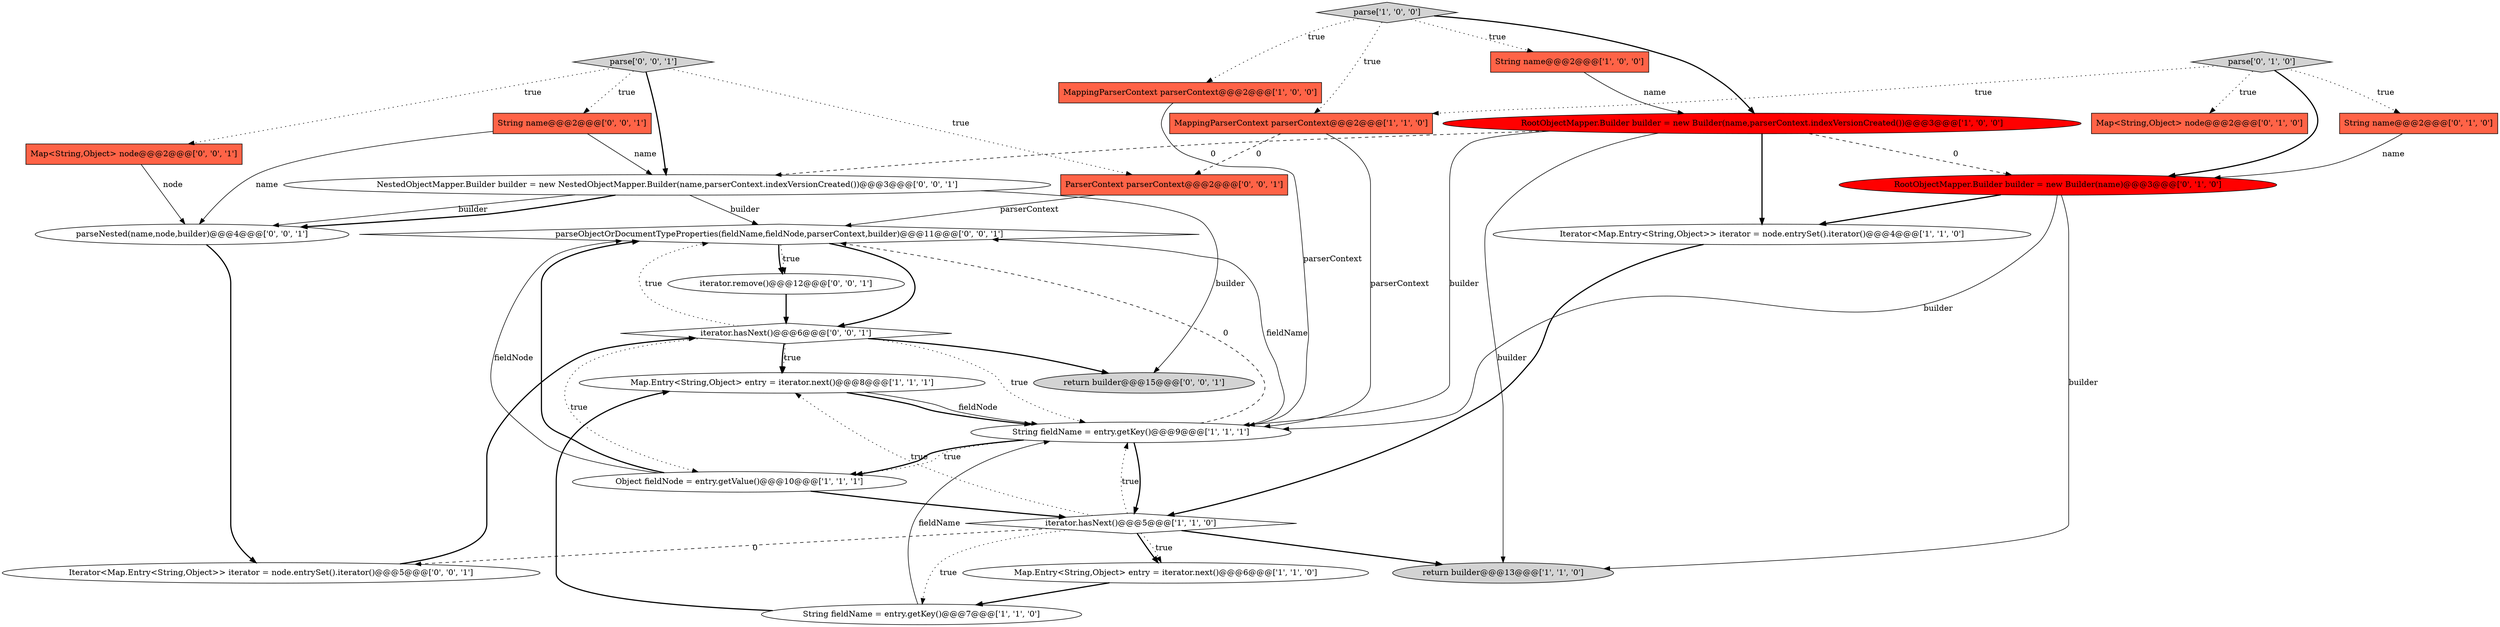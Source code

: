 digraph {
9 [style = filled, label = "MappingParserContext parserContext@@@2@@@['1', '1', '0']", fillcolor = tomato, shape = box image = "AAA0AAABBB1BBB"];
13 [style = filled, label = "Map<String,Object> node@@@2@@@['0', '1', '0']", fillcolor = tomato, shape = box image = "AAA0AAABBB2BBB"];
4 [style = filled, label = "Map.Entry<String,Object> entry = iterator.next()@@@8@@@['1', '1', '1']", fillcolor = white, shape = ellipse image = "AAA0AAABBB1BBB"];
18 [style = filled, label = "Map<String,Object> node@@@2@@@['0', '0', '1']", fillcolor = tomato, shape = box image = "AAA0AAABBB3BBB"];
26 [style = filled, label = "parse['0', '0', '1']", fillcolor = lightgray, shape = diamond image = "AAA0AAABBB3BBB"];
19 [style = filled, label = "String name@@@2@@@['0', '0', '1']", fillcolor = tomato, shape = box image = "AAA0AAABBB3BBB"];
15 [style = filled, label = "parse['0', '1', '0']", fillcolor = lightgray, shape = diamond image = "AAA0AAABBB2BBB"];
0 [style = filled, label = "iterator.hasNext()@@@5@@@['1', '1', '0']", fillcolor = white, shape = diamond image = "AAA0AAABBB1BBB"];
1 [style = filled, label = "String name@@@2@@@['1', '0', '0']", fillcolor = tomato, shape = box image = "AAA0AAABBB1BBB"];
7 [style = filled, label = "Map.Entry<String,Object> entry = iterator.next()@@@6@@@['1', '1', '0']", fillcolor = white, shape = ellipse image = "AAA0AAABBB1BBB"];
6 [style = filled, label = "Iterator<Map.Entry<String,Object>> iterator = node.entrySet().iterator()@@@4@@@['1', '1', '0']", fillcolor = white, shape = ellipse image = "AAA0AAABBB1BBB"];
21 [style = filled, label = "iterator.remove()@@@12@@@['0', '0', '1']", fillcolor = white, shape = ellipse image = "AAA0AAABBB3BBB"];
27 [style = filled, label = "ParserContext parserContext@@@2@@@['0', '0', '1']", fillcolor = tomato, shape = box image = "AAA0AAABBB3BBB"];
22 [style = filled, label = "return builder@@@15@@@['0', '0', '1']", fillcolor = lightgray, shape = ellipse image = "AAA0AAABBB3BBB"];
20 [style = filled, label = "parseObjectOrDocumentTypeProperties(fieldName,fieldNode,parserContext,builder)@@@11@@@['0', '0', '1']", fillcolor = white, shape = diamond image = "AAA0AAABBB3BBB"];
25 [style = filled, label = "parseNested(name,node,builder)@@@4@@@['0', '0', '1']", fillcolor = white, shape = ellipse image = "AAA0AAABBB3BBB"];
17 [style = filled, label = "Iterator<Map.Entry<String,Object>> iterator = node.entrySet().iterator()@@@5@@@['0', '0', '1']", fillcolor = white, shape = ellipse image = "AAA0AAABBB3BBB"];
10 [style = filled, label = "String fieldName = entry.getKey()@@@9@@@['1', '1', '1']", fillcolor = white, shape = ellipse image = "AAA0AAABBB1BBB"];
23 [style = filled, label = "iterator.hasNext()@@@6@@@['0', '0', '1']", fillcolor = white, shape = diamond image = "AAA0AAABBB3BBB"];
8 [style = filled, label = "parse['1', '0', '0']", fillcolor = lightgray, shape = diamond image = "AAA0AAABBB1BBB"];
5 [style = filled, label = "Object fieldNode = entry.getValue()@@@10@@@['1', '1', '1']", fillcolor = white, shape = ellipse image = "AAA0AAABBB1BBB"];
2 [style = filled, label = "String fieldName = entry.getKey()@@@7@@@['1', '1', '0']", fillcolor = white, shape = ellipse image = "AAA0AAABBB1BBB"];
12 [style = filled, label = "RootObjectMapper.Builder builder = new Builder(name,parserContext.indexVersionCreated())@@@3@@@['1', '0', '0']", fillcolor = red, shape = ellipse image = "AAA1AAABBB1BBB"];
16 [style = filled, label = "String name@@@2@@@['0', '1', '0']", fillcolor = tomato, shape = box image = "AAA0AAABBB2BBB"];
14 [style = filled, label = "RootObjectMapper.Builder builder = new Builder(name)@@@3@@@['0', '1', '0']", fillcolor = red, shape = ellipse image = "AAA1AAABBB2BBB"];
3 [style = filled, label = "MappingParserContext parserContext@@@2@@@['1', '0', '0']", fillcolor = tomato, shape = box image = "AAA0AAABBB1BBB"];
24 [style = filled, label = "NestedObjectMapper.Builder builder = new NestedObjectMapper.Builder(name,parserContext.indexVersionCreated())@@@3@@@['0', '0', '1']", fillcolor = white, shape = ellipse image = "AAA0AAABBB3BBB"];
11 [style = filled, label = "return builder@@@13@@@['1', '1', '0']", fillcolor = lightgray, shape = ellipse image = "AAA0AAABBB1BBB"];
4->10 [style = bold, label=""];
12->10 [style = solid, label="builder"];
15->14 [style = bold, label=""];
5->20 [style = bold, label=""];
0->10 [style = dotted, label="true"];
2->10 [style = solid, label="fieldName"];
26->27 [style = dotted, label="true"];
1->12 [style = solid, label="name"];
24->22 [style = solid, label="builder"];
0->4 [style = dotted, label="true"];
24->25 [style = solid, label="builder"];
23->4 [style = bold, label=""];
23->5 [style = dotted, label="true"];
9->27 [style = dashed, label="0"];
0->11 [style = bold, label=""];
18->25 [style = solid, label="node"];
26->19 [style = dotted, label="true"];
6->0 [style = bold, label=""];
20->21 [style = dotted, label="true"];
10->20 [style = solid, label="fieldName"];
15->16 [style = dotted, label="true"];
26->24 [style = bold, label=""];
12->6 [style = bold, label=""];
2->4 [style = bold, label=""];
25->17 [style = bold, label=""];
10->5 [style = dotted, label="true"];
17->23 [style = bold, label=""];
12->11 [style = solid, label="builder"];
8->3 [style = dotted, label="true"];
0->17 [style = dashed, label="0"];
15->9 [style = dotted, label="true"];
15->13 [style = dotted, label="true"];
0->7 [style = bold, label=""];
20->21 [style = bold, label=""];
8->1 [style = dotted, label="true"];
19->24 [style = solid, label="name"];
27->20 [style = solid, label="parserContext"];
23->10 [style = dotted, label="true"];
23->4 [style = dotted, label="true"];
24->20 [style = solid, label="builder"];
23->22 [style = bold, label=""];
10->5 [style = bold, label=""];
20->23 [style = bold, label=""];
23->20 [style = dotted, label="true"];
5->0 [style = bold, label=""];
9->10 [style = solid, label="parserContext"];
12->14 [style = dashed, label="0"];
14->11 [style = solid, label="builder"];
7->2 [style = bold, label=""];
24->25 [style = bold, label=""];
16->14 [style = solid, label="name"];
12->24 [style = dashed, label="0"];
10->0 [style = bold, label=""];
26->18 [style = dotted, label="true"];
10->20 [style = dashed, label="0"];
5->20 [style = solid, label="fieldNode"];
3->10 [style = solid, label="parserContext"];
8->9 [style = dotted, label="true"];
0->2 [style = dotted, label="true"];
14->10 [style = solid, label="builder"];
19->25 [style = solid, label="name"];
14->6 [style = bold, label=""];
8->12 [style = bold, label=""];
4->10 [style = solid, label="fieldNode"];
0->7 [style = dotted, label="true"];
21->23 [style = bold, label=""];
}
